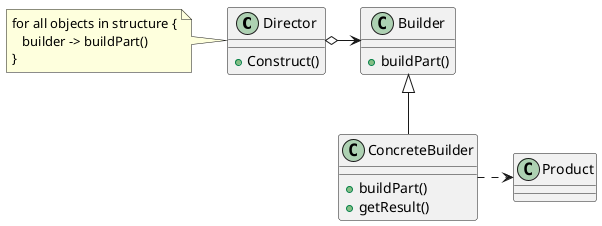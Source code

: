 @startuml

Director o-> Builder
Builder <|-- ConcreteBuilder
ConcreteBuilder .> Product

class Director{
+ Construct()
}

note left of Director
 for all objects in structure {
    builder -> buildPart()
 }
end note

class Builder{
+ buildPart()
}

class ConcreteBuilder{
+ buildPart()
+ getResult()
}

class Product{
}
@enduml